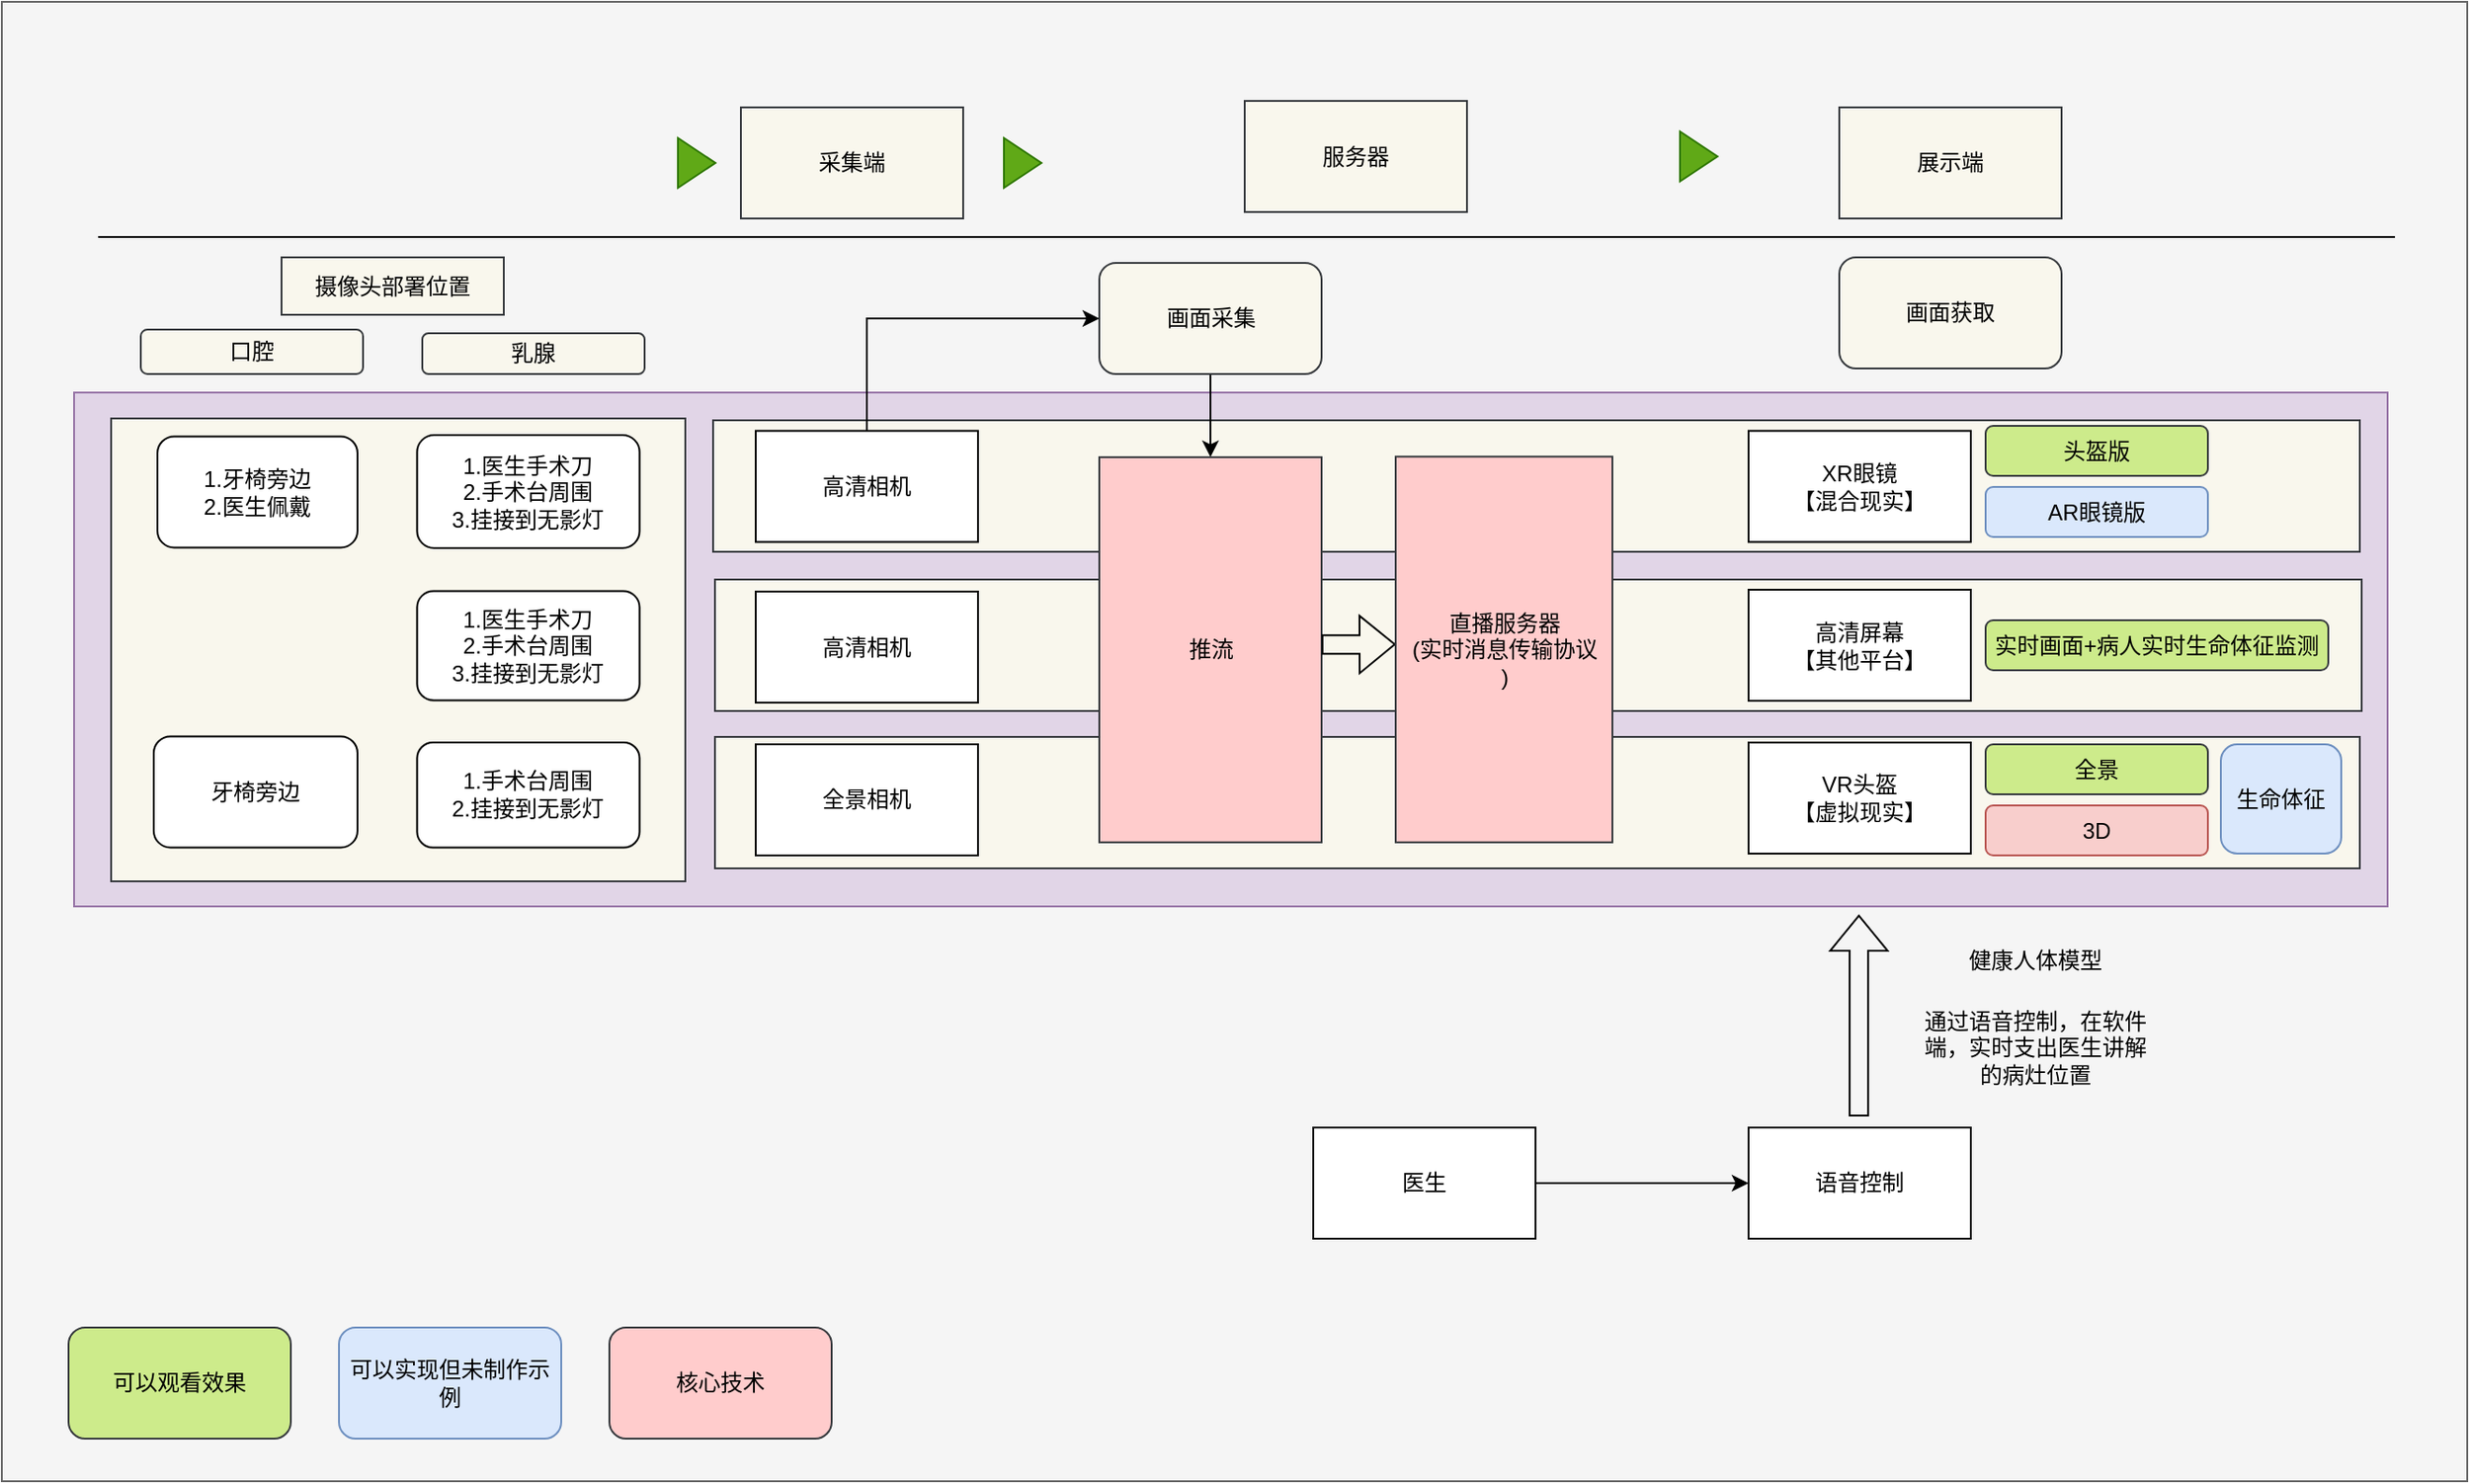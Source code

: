 <mxfile version="21.1.4" type="github">
  <diagram id="exjW6TpwlfhhMM9tGB0L" name="第 1 页">
    <mxGraphModel dx="1195" dy="616" grid="0" gridSize="10" guides="1" tooltips="1" connect="1" arrows="1" fold="1" page="1" pageScale="1" pageWidth="2339" pageHeight="3300" math="0" shadow="0">
      <root>
        <mxCell id="0" />
        <mxCell id="1" parent="0" />
        <mxCell id="gRRv3ZpaM_ob45SDTD8p-51" value="" style="whiteSpace=wrap;html=1;fillColor=#f5f5f5;strokeColor=#666666;fontColor=#333333;movable=0;resizable=0;rotatable=0;deletable=0;editable=0;locked=1;connectable=0;" vertex="1" parent="1">
          <mxGeometry x="149" y="83" width="1331" height="799" as="geometry" />
        </mxCell>
        <mxCell id="gRRv3ZpaM_ob45SDTD8p-52" value="采集端" style="rounded=0;whiteSpace=wrap;html=1;fillColor=#f9f7ed;strokeColor=#36393d;" vertex="1" parent="1">
          <mxGeometry x="548" y="140" width="120" height="60" as="geometry" />
        </mxCell>
        <mxCell id="gRRv3ZpaM_ob45SDTD8p-53" value="服务器" style="rounded=0;whiteSpace=wrap;html=1;fillColor=#f9f7ed;strokeColor=#36393d;" vertex="1" parent="1">
          <mxGeometry x="820" y="136.5" width="120" height="60" as="geometry" />
        </mxCell>
        <mxCell id="gRRv3ZpaM_ob45SDTD8p-54" value="展示端" style="rounded=0;whiteSpace=wrap;html=1;fillColor=#f9f7ed;strokeColor=#36393d;" vertex="1" parent="1">
          <mxGeometry x="1141" y="140" width="120" height="60" as="geometry" />
        </mxCell>
        <mxCell id="gRRv3ZpaM_ob45SDTD8p-55" value="摄像头部署位置" style="rounded=0;whiteSpace=wrap;html=1;fillColor=#f9f7ed;strokeColor=#36393d;" vertex="1" parent="1">
          <mxGeometry x="300" y="221" width="120" height="31" as="geometry" />
        </mxCell>
        <mxCell id="gRRv3ZpaM_ob45SDTD8p-56" value="" style="rounded=0;whiteSpace=wrap;html=1;fillColor=#e1d5e7;strokeColor=#9673a6;movable=0;resizable=0;rotatable=0;deletable=0;editable=0;locked=1;connectable=0;" vertex="1" parent="1">
          <mxGeometry x="188" y="294" width="1249" height="277.57" as="geometry" />
        </mxCell>
        <mxCell id="gRRv3ZpaM_ob45SDTD8p-57" value="" style="rounded=0;whiteSpace=wrap;html=1;movable=1;resizable=1;rotatable=1;deletable=1;editable=1;locked=0;connectable=1;container=0;fillColor=#f9f7ed;strokeColor=#36393d;" vertex="1" parent="1">
          <mxGeometry x="534" y="395" width="889" height="71" as="geometry" />
        </mxCell>
        <mxCell id="gRRv3ZpaM_ob45SDTD8p-58" value="" style="rounded=0;whiteSpace=wrap;html=1;shadow=0;movable=1;resizable=1;rotatable=1;deletable=1;editable=1;locked=0;connectable=1;container=0;fillColor=#f9f7ed;strokeColor=#36393d;" vertex="1" parent="1">
          <mxGeometry x="533" y="309" width="889" height="71" as="geometry" />
        </mxCell>
        <mxCell id="gRRv3ZpaM_ob45SDTD8p-59" value="" style="rounded=0;whiteSpace=wrap;html=1;movable=1;resizable=1;rotatable=1;deletable=1;editable=1;locked=0;connectable=1;container=0;fillColor=#f9f7ed;strokeColor=#36393d;" vertex="1" parent="1">
          <mxGeometry x="534" y="480" width="888" height="71" as="geometry" />
        </mxCell>
        <mxCell id="gRRv3ZpaM_ob45SDTD8p-60" style="edgeStyle=orthogonalEdgeStyle;rounded=0;orthogonalLoop=1;jettySize=auto;html=1;exitX=0.5;exitY=1;exitDx=0;exitDy=0;entryX=0.5;entryY=0;entryDx=0;entryDy=0;" edge="1" parent="1" source="gRRv3ZpaM_ob45SDTD8p-61" target="gRRv3ZpaM_ob45SDTD8p-71">
          <mxGeometry relative="1" as="geometry" />
        </mxCell>
        <mxCell id="gRRv3ZpaM_ob45SDTD8p-61" value="画面采集" style="rounded=1;whiteSpace=wrap;html=1;fillColor=#f9f7ed;strokeColor=#36393d;" vertex="1" parent="1">
          <mxGeometry x="741.5" y="224" width="120" height="60" as="geometry" />
        </mxCell>
        <mxCell id="gRRv3ZpaM_ob45SDTD8p-62" value="画面获取" style="rounded=1;whiteSpace=wrap;html=1;fillColor=#f9f7ed;strokeColor=#36393d;" vertex="1" parent="1">
          <mxGeometry x="1141" y="221" width="120" height="60" as="geometry" />
        </mxCell>
        <mxCell id="gRRv3ZpaM_ob45SDTD8p-63" value="" style="endArrow=none;html=1;rounded=0;" edge="1" parent="1">
          <mxGeometry width="50" height="50" relative="1" as="geometry">
            <mxPoint x="201" y="210" as="sourcePoint" />
            <mxPoint x="1441" y="210" as="targetPoint" />
          </mxGeometry>
        </mxCell>
        <mxCell id="gRRv3ZpaM_ob45SDTD8p-64" value="" style="triangle;whiteSpace=wrap;html=1;fillColor=#60a917;fontColor=#ffffff;strokeColor=#2D7600;" vertex="1" parent="1">
          <mxGeometry x="690" y="156.5" width="20.25" height="27" as="geometry" />
        </mxCell>
        <mxCell id="gRRv3ZpaM_ob45SDTD8p-65" value="" style="triangle;whiteSpace=wrap;html=1;fillColor=#60a917;fontColor=#ffffff;strokeColor=#2D7600;" vertex="1" parent="1">
          <mxGeometry x="1055" y="153" width="20.25" height="27" as="geometry" />
        </mxCell>
        <mxCell id="gRRv3ZpaM_ob45SDTD8p-66" value="" style="triangle;whiteSpace=wrap;html=1;fillColor=#60a917;fontColor=#ffffff;strokeColor=#2D7600;" vertex="1" parent="1">
          <mxGeometry x="514" y="156.5" width="20.25" height="27" as="geometry" />
        </mxCell>
        <mxCell id="gRRv3ZpaM_ob45SDTD8p-67" value="全景相机" style="rounded=0;whiteSpace=wrap;html=1;" vertex="1" parent="1">
          <mxGeometry x="556" y="484" width="120" height="60" as="geometry" />
        </mxCell>
        <mxCell id="gRRv3ZpaM_ob45SDTD8p-68" style="edgeStyle=orthogonalEdgeStyle;rounded=0;orthogonalLoop=1;jettySize=auto;html=1;exitX=0.5;exitY=0;exitDx=0;exitDy=0;entryX=0;entryY=0.5;entryDx=0;entryDy=0;" edge="1" parent="1" source="gRRv3ZpaM_ob45SDTD8p-69" target="gRRv3ZpaM_ob45SDTD8p-61">
          <mxGeometry relative="1" as="geometry" />
        </mxCell>
        <mxCell id="gRRv3ZpaM_ob45SDTD8p-69" value="高清相机" style="rounded=0;whiteSpace=wrap;html=1;" vertex="1" parent="1">
          <mxGeometry x="556" y="314.71" width="120" height="60" as="geometry" />
        </mxCell>
        <mxCell id="gRRv3ZpaM_ob45SDTD8p-70" value="高清相机" style="rounded=0;whiteSpace=wrap;html=1;" vertex="1" parent="1">
          <mxGeometry x="556" y="401.5" width="120" height="60" as="geometry" />
        </mxCell>
        <mxCell id="gRRv3ZpaM_ob45SDTD8p-71" value="推流" style="rounded=0;whiteSpace=wrap;html=1;fillColor=#ffcccc;strokeColor=#36393d;container=0;" vertex="1" parent="1">
          <mxGeometry x="741.5" y="328.93" width="120" height="208" as="geometry">
            <mxRectangle x="720" y="314.29" width="59" height="26" as="alternateBounds" />
          </mxGeometry>
        </mxCell>
        <mxCell id="gRRv3ZpaM_ob45SDTD8p-72" value="" style="shape=flexArrow;endArrow=classic;html=1;rounded=0;exitX=1;exitY=0.5;exitDx=0;exitDy=0;entryX=0;entryY=0.5;entryDx=0;entryDy=0;" edge="1" parent="1">
          <mxGeometry width="50" height="50" relative="1" as="geometry">
            <mxPoint x="861.5" y="430.15" as="sourcePoint" />
            <mxPoint x="901.5" y="430.005" as="targetPoint" />
          </mxGeometry>
        </mxCell>
        <mxCell id="gRRv3ZpaM_ob45SDTD8p-73" value="全景" style="rounded=1;whiteSpace=wrap;html=1;fillColor=#cdeb8b;strokeColor=#36393d;" vertex="1" parent="1">
          <mxGeometry x="1220" y="484" width="120" height="27" as="geometry" />
        </mxCell>
        <mxCell id="gRRv3ZpaM_ob45SDTD8p-74" value="3D" style="rounded=1;whiteSpace=wrap;html=1;fillColor=#f8cecc;strokeColor=#b85450;" vertex="1" parent="1">
          <mxGeometry x="1220" y="517" width="120" height="27" as="geometry" />
        </mxCell>
        <mxCell id="gRRv3ZpaM_ob45SDTD8p-75" value="头盔版" style="rounded=1;whiteSpace=wrap;html=1;fillColor=#cdeb8b;strokeColor=#36393d;" vertex="1" parent="1">
          <mxGeometry x="1220" y="312" width="120" height="27" as="geometry" />
        </mxCell>
        <mxCell id="gRRv3ZpaM_ob45SDTD8p-76" value="AR眼镜版" style="rounded=1;whiteSpace=wrap;html=1;fillColor=#dae8fc;strokeColor=#6c8ebf;" vertex="1" parent="1">
          <mxGeometry x="1220" y="345" width="120" height="27" as="geometry" />
        </mxCell>
        <mxCell id="gRRv3ZpaM_ob45SDTD8p-77" value="可以观看效果" style="rounded=1;whiteSpace=wrap;html=1;fillColor=#cdeb8b;strokeColor=#36393d;" vertex="1" parent="1">
          <mxGeometry x="185" y="799" width="120" height="60" as="geometry" />
        </mxCell>
        <mxCell id="gRRv3ZpaM_ob45SDTD8p-78" value="可以实现但未制作示例" style="rounded=1;whiteSpace=wrap;html=1;fillColor=#dae8fc;strokeColor=#6c8ebf;" vertex="1" parent="1">
          <mxGeometry x="331" y="799" width="120" height="60" as="geometry" />
        </mxCell>
        <mxCell id="gRRv3ZpaM_ob45SDTD8p-79" value="核心技术" style="rounded=1;whiteSpace=wrap;html=1;fillColor=#ffcccc;strokeColor=#36393d;" vertex="1" parent="1">
          <mxGeometry x="477" y="799" width="120" height="60" as="geometry" />
        </mxCell>
        <mxCell id="gRRv3ZpaM_ob45SDTD8p-80" value="口腔" style="rounded=1;whiteSpace=wrap;html=1;fillColor=#f9f7ed;strokeColor=#36393d;" vertex="1" parent="1">
          <mxGeometry x="224" y="260" width="120" height="24" as="geometry" />
        </mxCell>
        <mxCell id="gRRv3ZpaM_ob45SDTD8p-81" value="乳腺" style="rounded=1;whiteSpace=wrap;html=1;fillColor=#f9f7ed;strokeColor=#36393d;" vertex="1" parent="1">
          <mxGeometry x="376" y="262" width="120" height="22" as="geometry" />
        </mxCell>
        <mxCell id="gRRv3ZpaM_ob45SDTD8p-82" value="XR眼镜&lt;br&gt;【混合现实】" style="rounded=0;whiteSpace=wrap;html=1;" vertex="1" parent="1">
          <mxGeometry x="1092" y="314.71" width="120" height="60" as="geometry" />
        </mxCell>
        <mxCell id="gRRv3ZpaM_ob45SDTD8p-83" value="VR头盔&lt;br&gt;【虚拟现实】" style="rounded=0;whiteSpace=wrap;html=1;" vertex="1" parent="1">
          <mxGeometry x="1092" y="483.04" width="120" height="60" as="geometry" />
        </mxCell>
        <mxCell id="gRRv3ZpaM_ob45SDTD8p-84" value="" style="group;fillColor=#f9f7ed;strokeColor=#36393d;shadow=0;rounded=0;glass=0;" vertex="1" connectable="0" parent="1">
          <mxGeometry x="208" y="308" width="310" height="250" as="geometry" />
        </mxCell>
        <mxCell id="gRRv3ZpaM_ob45SDTD8p-85" value="牙椅旁边" style="rounded=1;whiteSpace=wrap;html=1;shadow=0;" vertex="1" parent="gRRv3ZpaM_ob45SDTD8p-84">
          <mxGeometry x="23.0" y="171.7" width="110" height="60" as="geometry" />
        </mxCell>
        <mxCell id="gRRv3ZpaM_ob45SDTD8p-86" value="1.牙椅旁边&lt;br&gt;2.医生佩戴" style="rounded=1;whiteSpace=wrap;html=1;shadow=0;" vertex="1" parent="gRRv3ZpaM_ob45SDTD8p-84">
          <mxGeometry x="25.0" y="9.71" width="108" height="60" as="geometry" />
        </mxCell>
        <mxCell id="gRRv3ZpaM_ob45SDTD8p-87" value="1.手术台周围&lt;br&gt;2.挂接到无影灯" style="rounded=1;whiteSpace=wrap;html=1;imageAspect=1;shadow=0;glass=0;" vertex="1" parent="gRRv3ZpaM_ob45SDTD8p-84">
          <mxGeometry x="165.2" y="175" width="120.09" height="56.7" as="geometry" />
        </mxCell>
        <mxCell id="gRRv3ZpaM_ob45SDTD8p-88" value="1.医生手术刀&lt;br&gt;2.手术台周围&lt;br&gt;3.挂接到无影灯" style="rounded=1;whiteSpace=wrap;html=1;shadow=0;" vertex="1" parent="gRRv3ZpaM_ob45SDTD8p-84">
          <mxGeometry x="165.2" y="9" width="120.09" height="61" as="geometry" />
        </mxCell>
        <mxCell id="gRRv3ZpaM_ob45SDTD8p-89" value="1.医生手术刀&lt;br&gt;2.手术台周围&lt;br&gt;3.挂接到无影灯" style="rounded=1;whiteSpace=wrap;html=1;shadow=0;" vertex="1" parent="gRRv3ZpaM_ob45SDTD8p-84">
          <mxGeometry x="165.2" y="93.21" width="120.09" height="59" as="geometry" />
        </mxCell>
        <mxCell id="gRRv3ZpaM_ob45SDTD8p-90" value="直播服务器&lt;br&gt;(实时消息传输协议&lt;br&gt;)" style="rounded=0;whiteSpace=wrap;html=1;fillColor=#ffcccc;strokeColor=#36393d;align=center;" vertex="1" parent="1">
          <mxGeometry x="901.5" y="328.64" width="117" height="208.29" as="geometry" />
        </mxCell>
        <mxCell id="gRRv3ZpaM_ob45SDTD8p-91" value="高清屏幕&lt;br&gt;【其他平台】" style="rounded=0;whiteSpace=wrap;html=1;" vertex="1" parent="1">
          <mxGeometry x="1092" y="400.5" width="120" height="60" as="geometry" />
        </mxCell>
        <UserObject label="实时画面+病人实时生命体征监测" link="https://jt.vg3dy.com/WEB3D/anli/External/officialWebsitePorject/package/renti/dist8/index.html" id="gRRv3ZpaM_ob45SDTD8p-92">
          <mxCell style="rounded=1;whiteSpace=wrap;html=1;fillColor=#cdeb8b;strokeColor=#36393d;movable=1;resizable=1;rotatable=1;deletable=1;editable=1;locked=0;connectable=1;" vertex="1" parent="1">
            <mxGeometry x="1220" y="417" width="185" height="27" as="geometry" />
          </mxCell>
        </UserObject>
        <mxCell id="gRRv3ZpaM_ob45SDTD8p-93" value="生命体征" style="rounded=1;whiteSpace=wrap;html=1;fillColor=#dae8fc;strokeColor=#6c8ebf;" vertex="1" parent="1">
          <mxGeometry x="1347" y="484" width="65" height="59" as="geometry" />
        </mxCell>
        <mxCell id="gRRv3ZpaM_ob45SDTD8p-94" value="语音控制" style="rounded=0;whiteSpace=wrap;html=1;" vertex="1" parent="1">
          <mxGeometry x="1092" y="691" width="120" height="60" as="geometry" />
        </mxCell>
        <mxCell id="gRRv3ZpaM_ob45SDTD8p-96" style="edgeStyle=orthogonalEdgeStyle;rounded=0;orthogonalLoop=1;jettySize=auto;html=1;exitX=1;exitY=0.5;exitDx=0;exitDy=0;entryX=0;entryY=0.5;entryDx=0;entryDy=0;" edge="1" parent="1" source="gRRv3ZpaM_ob45SDTD8p-95" target="gRRv3ZpaM_ob45SDTD8p-94">
          <mxGeometry relative="1" as="geometry" />
        </mxCell>
        <mxCell id="gRRv3ZpaM_ob45SDTD8p-95" value="医生" style="rounded=0;whiteSpace=wrap;html=1;" vertex="1" parent="1">
          <mxGeometry x="857" y="691" width="120" height="60" as="geometry" />
        </mxCell>
        <mxCell id="gRRv3ZpaM_ob45SDTD8p-98" value="" style="shape=flexArrow;endArrow=classic;html=1;rounded=0;" edge="1" parent="1">
          <mxGeometry width="50" height="50" relative="1" as="geometry">
            <mxPoint x="1151.58" y="685" as="sourcePoint" />
            <mxPoint x="1151.58" y="576" as="targetPoint" />
          </mxGeometry>
        </mxCell>
        <mxCell id="gRRv3ZpaM_ob45SDTD8p-101" value="健康人体模型" style="text;html=1;strokeColor=none;fillColor=none;align=center;verticalAlign=middle;whiteSpace=wrap;rounded=0;" vertex="1" parent="1">
          <mxGeometry x="1183" y="583" width="128" height="36" as="geometry" />
        </mxCell>
        <mxCell id="gRRv3ZpaM_ob45SDTD8p-102" value="通过语音控制，在软件端，实时支出医生讲解的病灶位置" style="text;html=1;strokeColor=none;fillColor=none;align=center;verticalAlign=middle;whiteSpace=wrap;rounded=0;" vertex="1" parent="1">
          <mxGeometry x="1183" y="630" width="128" height="36" as="geometry" />
        </mxCell>
      </root>
    </mxGraphModel>
  </diagram>
</mxfile>
